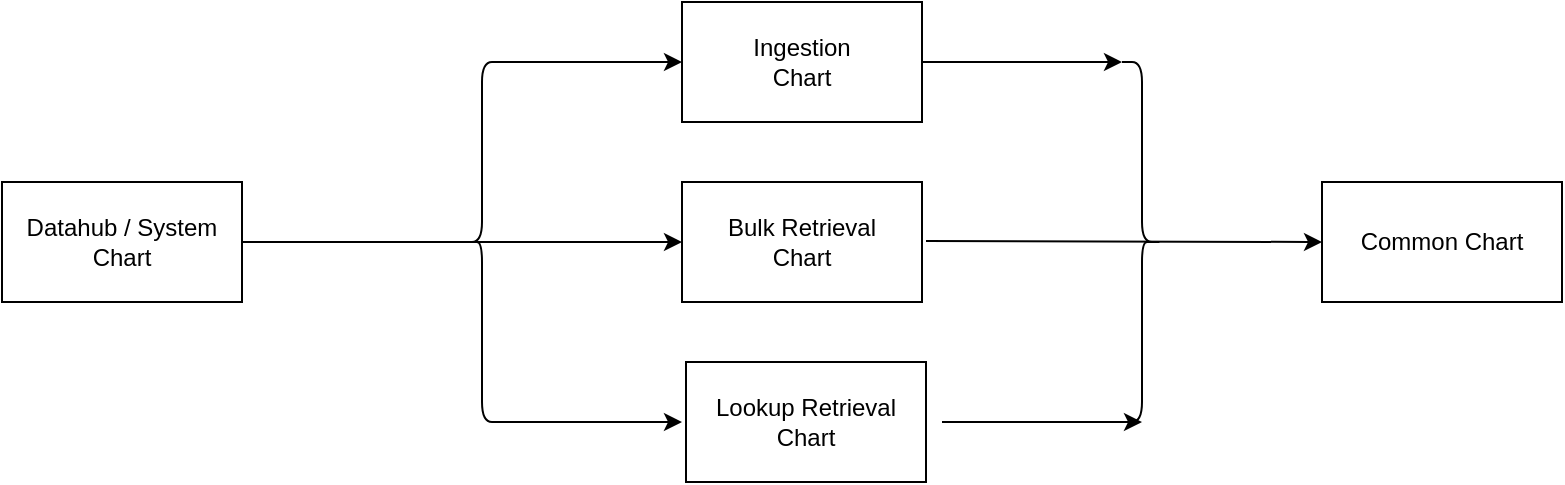 <mxfile version="14.7.7" type="github">
  <diagram id="ypX1XkA9ebxbMmF8AimB" name="Page-1">
    <mxGraphModel dx="1422" dy="762" grid="1" gridSize="10" guides="1" tooltips="1" connect="1" arrows="1" fold="1" page="1" pageScale="1" pageWidth="1169" pageHeight="827" math="0" shadow="0">
      <root>
        <mxCell id="0" />
        <mxCell id="1" parent="0" />
        <mxCell id="H_zbfvhcryywfiUNLWfg-1" value="Datahub / System Chart" style="rounded=0;whiteSpace=wrap;html=1;" vertex="1" parent="1">
          <mxGeometry x="180" y="210" width="120" height="60" as="geometry" />
        </mxCell>
        <mxCell id="H_zbfvhcryywfiUNLWfg-3" value="" style="shape=curlyBracket;whiteSpace=wrap;html=1;rounded=1;" vertex="1" parent="1">
          <mxGeometry x="410" y="150" width="20" height="180" as="geometry" />
        </mxCell>
        <mxCell id="H_zbfvhcryywfiUNLWfg-7" value="Bulk Retrieval&lt;br&gt;Chart" style="rounded=0;whiteSpace=wrap;html=1;" vertex="1" parent="1">
          <mxGeometry x="520" y="210" width="120" height="60" as="geometry" />
        </mxCell>
        <mxCell id="H_zbfvhcryywfiUNLWfg-8" value="Ingestion&lt;br&gt;Chart" style="rounded=0;whiteSpace=wrap;html=1;" vertex="1" parent="1">
          <mxGeometry x="520" y="120" width="120" height="60" as="geometry" />
        </mxCell>
        <mxCell id="H_zbfvhcryywfiUNLWfg-9" value="Lookup Retrieval&lt;br&gt;Chart" style="rounded=0;whiteSpace=wrap;html=1;" vertex="1" parent="1">
          <mxGeometry x="522" y="300" width="120" height="60" as="geometry" />
        </mxCell>
        <mxCell id="H_zbfvhcryywfiUNLWfg-10" value="" style="endArrow=classic;html=1;exitX=1;exitY=0.5;exitDx=0;exitDy=0;entryX=0;entryY=0.5;entryDx=0;entryDy=0;" edge="1" parent="1" source="H_zbfvhcryywfiUNLWfg-1" target="H_zbfvhcryywfiUNLWfg-7">
          <mxGeometry width="50" height="50" relative="1" as="geometry">
            <mxPoint x="560" y="420" as="sourcePoint" />
            <mxPoint x="610" y="370" as="targetPoint" />
          </mxGeometry>
        </mxCell>
        <mxCell id="H_zbfvhcryywfiUNLWfg-13" value="" style="endArrow=classic;html=1;entryX=0;entryY=0.5;entryDx=0;entryDy=0;" edge="1" parent="1" target="H_zbfvhcryywfiUNLWfg-8">
          <mxGeometry width="50" height="50" relative="1" as="geometry">
            <mxPoint x="430" y="150" as="sourcePoint" />
            <mxPoint x="610" y="370" as="targetPoint" />
          </mxGeometry>
        </mxCell>
        <mxCell id="H_zbfvhcryywfiUNLWfg-15" value="" style="endArrow=classic;html=1;" edge="1" parent="1">
          <mxGeometry width="50" height="50" relative="1" as="geometry">
            <mxPoint x="430" y="330" as="sourcePoint" />
            <mxPoint x="520" y="330" as="targetPoint" />
          </mxGeometry>
        </mxCell>
        <mxCell id="H_zbfvhcryywfiUNLWfg-16" value="" style="shape=curlyBracket;whiteSpace=wrap;html=1;rounded=1;flipH=1;" vertex="1" parent="1">
          <mxGeometry x="740" y="150" width="20" height="180" as="geometry" />
        </mxCell>
        <mxCell id="H_zbfvhcryywfiUNLWfg-18" value="" style="endArrow=classic;html=1;exitX=1;exitY=0.5;exitDx=0;exitDy=0;" edge="1" parent="1" source="H_zbfvhcryywfiUNLWfg-8">
          <mxGeometry width="50" height="50" relative="1" as="geometry">
            <mxPoint x="560" y="390" as="sourcePoint" />
            <mxPoint x="740" y="150" as="targetPoint" />
          </mxGeometry>
        </mxCell>
        <mxCell id="H_zbfvhcryywfiUNLWfg-19" value="" style="endArrow=classic;html=1;exitX=1;exitY=0.5;exitDx=0;exitDy=0;" edge="1" parent="1">
          <mxGeometry width="50" height="50" relative="1" as="geometry">
            <mxPoint x="642" y="239.5" as="sourcePoint" />
            <mxPoint x="840" y="240" as="targetPoint" />
          </mxGeometry>
        </mxCell>
        <mxCell id="H_zbfvhcryywfiUNLWfg-20" value="" style="endArrow=classic;html=1;exitX=1;exitY=0.5;exitDx=0;exitDy=0;" edge="1" parent="1">
          <mxGeometry width="50" height="50" relative="1" as="geometry">
            <mxPoint x="650" y="330" as="sourcePoint" />
            <mxPoint x="750" y="330" as="targetPoint" />
          </mxGeometry>
        </mxCell>
        <mxCell id="H_zbfvhcryywfiUNLWfg-21" value="Common Chart" style="rounded=0;whiteSpace=wrap;html=1;" vertex="1" parent="1">
          <mxGeometry x="840" y="210" width="120" height="60" as="geometry" />
        </mxCell>
      </root>
    </mxGraphModel>
  </diagram>
</mxfile>
